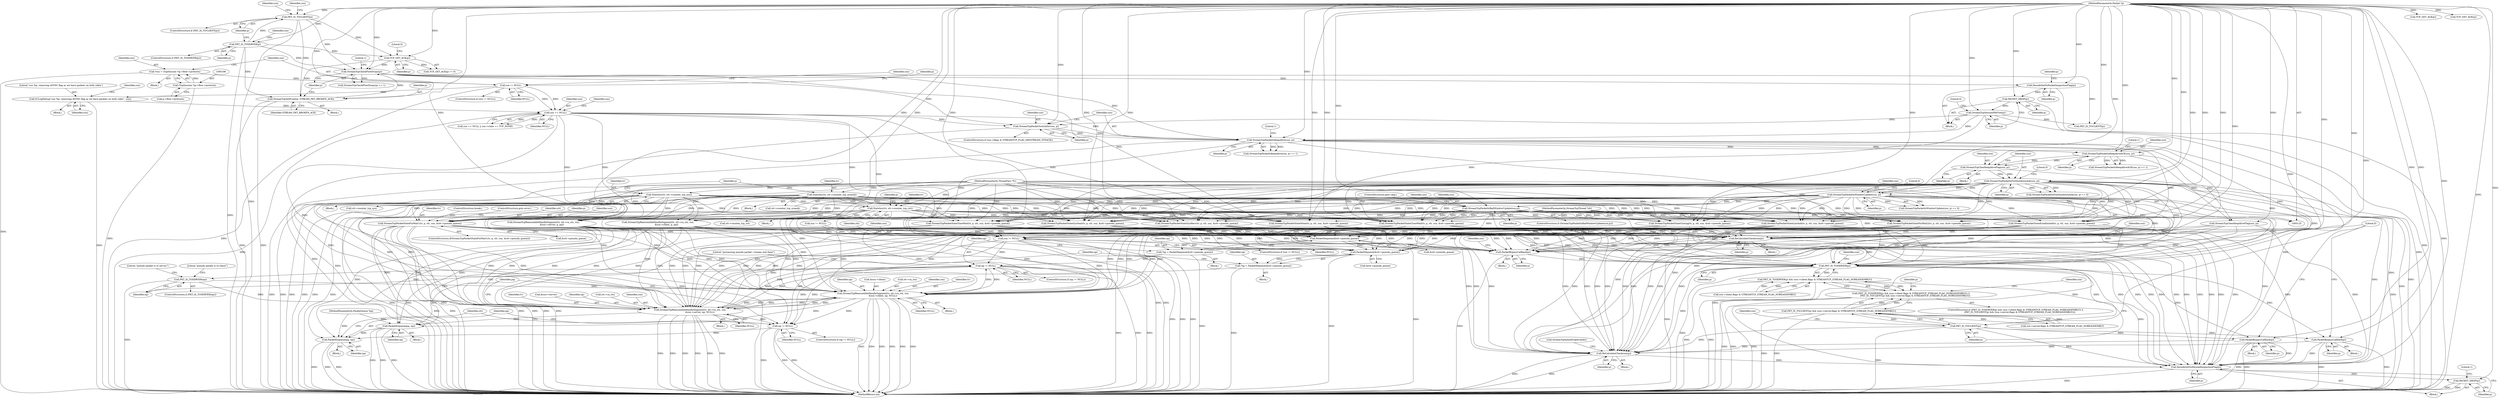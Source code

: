 digraph "1_suricata_843d0b7a10bb45627f94764a6c5d468a24143345@del" {
"1000547" [label="(Call,StreamTcpPacketStateFinWait1(tv, p, stt, ssn, &stt->pseudo_queue))"];
"1000281" [label="(Call,StatsIncr(tv, stt->counter_tcp_synack))"];
"1000126" [label="(MethodParameterIn,ThreadVars *tv)"];
"1000310" [label="(Call,StatsIncr(tv, stt->counter_tcp_rst))"];
"1000296" [label="(Call,StatsIncr(tv, stt->counter_tcp_syn))"];
"1000494" [label="(Call,StreamTcpPacketIsBadWindowUpdate(ssn,p))"];
"1000489" [label="(Call,StreamTcpPacketIsWindowUpdate(ssn, p))"];
"1000483" [label="(Call,StreamTcpPacketIsFinShutdownAck(ssn, p))"];
"1000478" [label="(Call,StreamTcpClearKeepAliveFlag(ssn, p))"];
"1000469" [label="(Call,StreamTcpPacketIsKeepAliveACK(ssn, p))"];
"1000461" [label="(Call,StreamTcpPacketIsKeepAlive(ssn, p))"];
"1000456" [label="(Call,StreamTcpPacketSwitchDir(ssn, p))"];
"1000359" [label="(Call,ssn == NULL)"];
"1000258" [label="(Call,SCLogDebug(\"ssn %p: removing ASYNC flag as we have packets on both sides\", ssn))"];
"1000193" [label="(Call,ssn != NULL)"];
"1000183" [label="(Call,*ssn = (TcpSession *)p->flow->protoctx)"];
"1000185" [label="(Call,(TcpSession *)p->flow->protoctx)"];
"1000335" [label="(Call,StreamTcpCheckFlowDrops(p))"];
"1000330" [label="(Call,StreamTcpSetEvent(p, STREAM_PKT_BROKEN_ACK))"];
"1000222" [label="(Call,PKT_IS_TOCLIENT(p))"];
"1000207" [label="(Call,PKT_IS_TOSERVER(p))"];
"1000127" [label="(MethodParameterIn,Packet *p)"];
"1000326" [label="(Call,TCP_GET_ACK(p))"];
"1000353" [label="(Call,StreamTcpSessionPktFree(p))"];
"1000351" [label="(Call,PACKET_DROP(p))"];
"1000345" [label="(Call,DecodeSetNoPacketInspectionFlag(p))"];
"1000128" [label="(MethodParameterIn,StreamTcpThread *stt)"];
"1000651" [label="(Call,ssn != NULL)"];
"1000675" [label="(Call,np != NULL)"];
"1000680" [label="(Call,PKT_IS_TOSERVER(np))"];
"1000685" [label="(Call,StreamTcpReassembleHandleSegment(tv, stt->ra_ctx, ssn,\n                            &ssn->client, np, NULL))"];
"1000701" [label="(Call,StreamTcpReassembleHandleSegment(tv, stt->ra_ctx, ssn,\n                            &ssn->server, np, NULL))"];
"1000713" [label="(Call,PacketEnqueue(pq, np))"];
"1000862" [label="(Call,PacketEnqueue(pq, np))"];
"1000858" [label="(Call,np != NULL)"];
"1000669" [label="(Call,PacketDequeue(&stt->pseudo_queue))"];
"1000667" [label="(Call,*np = PacketDequeue(&stt->pseudo_queue))"];
"1000852" [label="(Call,PacketDequeue(&stt->pseudo_queue))"];
"1000850" [label="(Call,*np = PacketDequeue(&stt->pseudo_queue))"];
"1000725" [label="(Call,ReCalculateChecksum(p))"];
"1000747" [label="(Call,PacketBypassCallback(p))"];
"1000774" [label="(Call,PKT_IS_TOSERVER(p))"];
"1000773" [label="(Call,PKT_IS_TOSERVER(p) && (ssn->client.flags & STREAMTCP_STREAM_FLAG_NOREASSEMBLY))"];
"1000772" [label="(Call,(PKT_IS_TOSERVER(p) && (ssn->client.flags & STREAMTCP_STREAM_FLAG_NOREASSEMBLY)) ||\n            (PKT_IS_TOCLIENT(p) && (ssn->server.flags & STREAMTCP_STREAM_FLAG_NOREASSEMBLY)))"];
"1000784" [label="(Call,PKT_IS_TOCLIENT(p))"];
"1000783" [label="(Call,PKT_IS_TOCLIENT(p) && (ssn->server.flags & STREAMTCP_STREAM_FLAG_NOREASSEMBLY))"];
"1000809" [label="(Call,PacketBypassCallback(p))"];
"1000872" [label="(Call,ReCalculateChecksum(p))"];
"1000877" [label="(Call,DecodeSetNoPayloadInspectionFlag(p))"];
"1000879" [label="(Call,PACKET_DROP(p))"];
"1000835" [label="(Call,PacketBypassCallback(p))"];
"1000859" [label="(Identifier,np)"];
"1000686" [label="(Identifier,tv)"];
"1000772" [label="(Call,(PKT_IS_TOSERVER(p) && (ssn->client.flags & STREAMTCP_STREAM_FLAG_NOREASSEMBLY)) ||\n            (PKT_IS_TOCLIENT(p) && (ssn->server.flags & STREAMTCP_STREAM_FLAG_NOREASSEMBLY)))"];
"1000684" [label="(Literal,\"pseudo packet is to server\")"];
"1000857" [label="(ControlStructure,if (np != NULL))"];
"1000193" [label="(Call,ssn != NULL)"];
"1000685" [label="(Call,StreamTcpReassembleHandleSegment(tv, stt->ra_ctx, ssn,\n                            &ssn->client, np, NULL))"];
"1000702" [label="(Identifier,tv)"];
"1000754" [label="(Identifier,ssn)"];
"1000707" [label="(Call,&ssn->server)"];
"1000470" [label="(Identifier,ssn)"];
"1000435" [label="(Call,TCP_GET_ACK(p))"];
"1000877" [label="(Call,DecodeSetNoPayloadInspectionFlag(p))"];
"1000668" [label="(Identifier,np)"];
"1000785" [label="(Identifier,p)"];
"1000698" [label="(Block,)"];
"1000853" [label="(Call,&stt->pseudo_queue)"];
"1000335" [label="(Call,StreamTcpCheckFlowDrops(p))"];
"1000458" [label="(Identifier,p)"];
"1000195" [label="(Identifier,NULL)"];
"1000779" [label="(Identifier,ssn)"];
"1000260" [label="(Identifier,ssn)"];
"1000725" [label="(Call,ReCalculateChecksum(p))"];
"1000858" [label="(Call,np != NULL)"];
"1000871" [label="(Block,)"];
"1000295" [label="(Block,)"];
"1000713" [label="(Call,PacketEnqueue(pq, np))"];
"1000496" [label="(Identifier,p)"];
"1000460" [label="(Call,StreamTcpPacketIsKeepAlive(ssn, p) == 1)"];
"1000336" [label="(Identifier,p)"];
"1000653" [label="(Identifier,NULL)"];
"1000328" [label="(Literal,0)"];
"1000489" [label="(Call,StreamTcpPacketIsWindowUpdate(ssn, p))"];
"1000468" [label="(Call,StreamTcpPacketIsKeepAliveACK(ssn, p) == 1)"];
"1000222" [label="(Call,PKT_IS_TOCLIENT(p))"];
"1000549" [label="(Identifier,p)"];
"1000126" [label="(MethodParameterIn,ThreadVars *tv)"];
"1000747" [label="(Call,PacketBypassCallback(p))"];
"1000338" [label="(Block,)"];
"1000346" [label="(Identifier,p)"];
"1000650" [label="(ControlStructure,if (ssn != NULL))"];
"1000796" [label="(Identifier,p)"];
"1000505" [label="(Call,StreamTcpPacketStateSynSent(tv, p, stt, ssn, &stt->pseudo_queue))"];
"1000832" [label="(Block,)"];
"1000353" [label="(Call,StreamTcpSessionPktFree(p))"];
"1000185" [label="(Call,(TcpSession *)p->flow->protoctx)"];
"1000349" [label="(Identifier,p)"];
"1000183" [label="(Call,*ssn = (TcpSession *)p->flow->protoctx)"];
"1000490" [label="(Identifier,ssn)"];
"1000659" [label="(Identifier,stt)"];
"1000500" [label="(Identifier,ssn)"];
"1000872" [label="(Call,ReCalculateChecksum(p))"];
"1000861" [label="(Block,)"];
"1000603" [label="(Call,StreamTcpPacketStateLastAck(tv, p, stt, ssn, &stt->pseudo_queue))"];
"1000311" [label="(Identifier,tv)"];
"1000187" [label="(Call,p->flow->protoctx)"];
"1000208" [label="(Identifier,p)"];
"1000677" [label="(Identifier,NULL)"];
"1000681" [label="(Identifier,np)"];
"1000330" [label="(Call,StreamTcpSetEvent(p, STREAM_PKT_BROKEN_ACK))"];
"1000321" [label="(Identifier,p)"];
"1000879" [label="(Call,PACKET_DROP(p))"];
"1000551" [label="(Identifier,ssn)"];
"1000332" [label="(Identifier,STREAM_PKT_BROKEN_ACK)"];
"1000717" [label="(Literal,\"processing pseudo packet / stream end done\")"];
"1000810" [label="(Identifier,p)"];
"1000298" [label="(Call,stt->counter_tcp_syn)"];
"1000774" [label="(Call,PKT_IS_TOSERVER(p))"];
"1000695" [label="(Identifier,np)"];
"1000714" [label="(Identifier,pq)"];
"1000808" [label="(Block,)"];
"1000836" [label="(Identifier,p)"];
"1000494" [label="(Call,StreamTcpPacketIsBadWindowUpdate(ssn,p))"];
"1000326" [label="(Call,TCP_GET_ACK(p))"];
"1000480" [label="(Identifier,p)"];
"1000457" [label="(Identifier,ssn)"];
"1000483" [label="(Call,StreamTcpPacketIsFinShutdownAck(ssn, p))"];
"1000495" [label="(Identifier,ssn)"];
"1000548" [label="(Identifier,tv)"];
"1000359" [label="(Call,ssn == NULL)"];
"1000558" [label="(ControlStructure,break;)"];
"1000864" [label="(Identifier,np)"];
"1000860" [label="(Identifier,NULL)"];
"1000184" [label="(Identifier,ssn)"];
"1000472" [label="(Literal,1)"];
"1000547" [label="(Call,StreamTcpPacketStateFinWait1(tv, p, stt, ssn, &stt->pseudo_queue))"];
"1000297" [label="(Identifier,tv)"];
"1000485" [label="(Identifier,p)"];
"1000334" [label="(Call,StreamTcpCheckFlowDrops(p) == 1)"];
"1000789" [label="(Identifier,ssn)"];
"1000462" [label="(Identifier,ssn)"];
"1000352" [label="(Identifier,p)"];
"1000479" [label="(Identifier,ssn)"];
"1000851" [label="(Identifier,np)"];
"1000194" [label="(Identifier,ssn)"];
"1000271" [label="(Identifier,p)"];
"1000305" [label="(Identifier,p)"];
"1000415" [label="(Call,StreamTcpReassembleHandleSegment(tv, stt->ra_ctx, ssn,\n                        &ssn->server, p, pq))"];
"1000771" [label="(ControlStructure,if ((PKT_IS_TOSERVER(p) && (ssn->client.flags & STREAMTCP_STREAM_FLAG_NOREASSEMBLY)) ||\n            (PKT_IS_TOCLIENT(p) && (ssn->server.flags & STREAMTCP_STREAM_FLAG_NOREASSEMBLY))))"];
"1000127" [label="(MethodParameterIn,Packet *p)"];
"1000850" [label="(Call,*np = PacketDequeue(&stt->pseudo_queue))"];
"1000280" [label="(Block,)"];
"1000493" [label="(ControlStructure,if (StreamTcpPacketIsBadWindowUpdate(ssn,p)))"];
"1000712" [label="(Identifier,NULL)"];
"1000337" [label="(Literal,1)"];
"1000844" [label="(Identifier,stt)"];
"1000206" [label="(ControlStructure,if (PKT_IS_TOSERVER(p)))"];
"1000651" [label="(Call,ssn != NULL)"];
"1000358" [label="(Call,ssn == NULL || ssn->state == TCP_NONE)"];
"1000491" [label="(Identifier,p)"];
"1000484" [label="(Identifier,ssn)"];
"1000281" [label="(Call,StatsIncr(tv, stt->counter_tcp_synack))"];
"1000711" [label="(Identifier,np)"];
"1000461" [label="(Call,StreamTcpPacketIsKeepAlive(ssn, p))"];
"1000486" [label="(Literal,0)"];
"1000360" [label="(Identifier,ssn)"];
"1000497" [label="(ControlStructure,goto skip;)"];
"1000207" [label="(Call,PKT_IS_TOSERVER(p))"];
"1000259" [label="(Literal,\"ssn %p: removing ASYNC flag as we have packets on both sides\")"];
"1000880" [label="(Identifier,p)"];
"1000589" [label="(Call,StreamTcpPacketStateCloseWait(tv, p, stt, ssn, &stt->pseudo_queue))"];
"1000675" [label="(Call,np != NULL)"];
"1000296" [label="(Call,StatsIncr(tv, stt->counter_tcp_syn))"];
"1000809" [label="(Call,PacketBypassCallback(p))"];
"1000450" [label="(ControlStructure,if (ssn->flags & STREAMTCP_FLAG_MIDSTREAM_SYNACK))"];
"1000676" [label="(Identifier,np)"];
"1000474" [label="(Call,StreamTcpClearKeepAliveFlag(ssn, p))"];
"1000679" [label="(ControlStructure,if (PKT_IS_TOSERVER(np)))"];
"1000464" [label="(Literal,1)"];
"1000884" [label="(MethodReturn,int)"];
"1000748" [label="(Identifier,p)"];
"1000691" [label="(Call,&ssn->client)"];
"1000130" [label="(Block,)"];
"1000700" [label="(Literal,\"pseudo packet is to client\")"];
"1000351" [label="(Call,PACKET_DROP(p))"];
"1000192" [label="(ControlStructure,if (ssn != NULL))"];
"1000533" [label="(Call,StreamTcpPacketStateEstablished(tv, p, stt, ssn, &stt->pseudo_queue))"];
"1000223" [label="(Identifier,p)"];
"1000345" [label="(Call,DecodeSetNoPacketInspectionFlag(p))"];
"1000746" [label="(Block,)"];
"1000331" [label="(Identifier,p)"];
"1000309" [label="(Block,)"];
"1000258" [label="(Call,SCLogDebug(\"ssn %p: removing ASYNC flag as we have packets on both sides\", ssn))"];
"1000715" [label="(Identifier,np)"];
"1000786" [label="(Call,ssn->server.flags & STREAMTCP_STREAM_FLAG_NOREASSEMBLY)"];
"1000413" [label="(Call,TCP_GET_ACK(p))"];
"1000878" [label="(Identifier,p)"];
"1000354" [label="(Identifier,p)"];
"1000776" [label="(Call,ssn->client.flags & STREAMTCP_STREAM_FLAG_NOREASSEMBLY)"];
"1000669" [label="(Call,PacketDequeue(&stt->pseudo_queue))"];
"1000212" [label="(Identifier,ssn)"];
"1000852" [label="(Call,PacketDequeue(&stt->pseudo_queue))"];
"1000863" [label="(Identifier,pq)"];
"1000310" [label="(Call,StatsIncr(tv, stt->counter_tcp_rst))"];
"1000546" [label="(ControlStructure,if(StreamTcpPacketStateFinWait1(tv, p, stt, ssn, &stt->pseudo_queue)))"];
"1000471" [label="(Identifier,p)"];
"1000848" [label="(Block,)"];
"1000687" [label="(Call,stt->ra_ctx)"];
"1000404" [label="(Call,PKT_IS_TOCLIENT(p))"];
"1000282" [label="(Identifier,tv)"];
"1000327" [label="(Identifier,p)"];
"1000356" [label="(Literal,0)"];
"1000690" [label="(Identifier,ssn)"];
"1000652" [label="(Identifier,ssn)"];
"1000482" [label="(Call,StreamTcpPacketIsFinShutdownAck(ssn, p) == 0)"];
"1000617" [label="(Call,StreamTcpPacketStateTimeWait(tv, p, stt, ssn, &stt->pseudo_queue))"];
"1000575" [label="(Call,StreamTcpPacketStateClosing(tv, p, stt, ssn, &stt->pseudo_queue))"];
"1000873" [label="(Identifier,p)"];
"1000364" [label="(Identifier,ssn)"];
"1000488" [label="(Call,StreamTcpPacketIsWindowUpdate(ssn, p) == 0)"];
"1000876" [label="(Block,)"];
"1000395" [label="(Block,)"];
"1000670" [label="(Call,&stt->pseudo_queue)"];
"1000701" [label="(Call,StreamTcpReassembleHandleSegment(tv, stt->ra_ctx, ssn,\n                            &ssn->server, np, NULL))"];
"1000437" [label="(Call,StreamTcpReassembleHandleSegment(tv, stt->ra_ctx, ssn,\n                        &ssn->client, p, pq))"];
"1000478" [label="(Call,StreamTcpClearKeepAliveFlag(ssn, p))"];
"1000680" [label="(Call,PKT_IS_TOSERVER(np))"];
"1000775" [label="(Identifier,p)"];
"1000456" [label="(Call,StreamTcpPacketSwitchDir(ssn, p))"];
"1000875" [label="(Call,StreamTcpInlineDropInvalid())"];
"1000128" [label="(MethodParameterIn,StreamTcpThread *stt)"];
"1000361" [label="(Identifier,NULL)"];
"1000329" [label="(Block,)"];
"1000129" [label="(MethodParameterIn,PacketQueue *pq)"];
"1000227" [label="(Identifier,ssn)"];
"1000862" [label="(Call,PacketEnqueue(pq, np))"];
"1000283" [label="(Call,stt->counter_tcp_synack)"];
"1000663" [label="(Block,)"];
"1000802" [label="(Identifier,ssn)"];
"1000325" [label="(Call,TCP_GET_ACK(p) != 0)"];
"1000783" [label="(Call,PKT_IS_TOCLIENT(p) && (ssn->server.flags & STREAMTCP_STREAM_FLAG_NOREASSEMBLY))"];
"1000312" [label="(Call,stt->counter_tcp_rst)"];
"1000263" [label="(Identifier,ssn)"];
"1000199" [label="(Identifier,ssn)"];
"1000384" [label="(Call,ssn != NULL)"];
"1000519" [label="(Call,StreamTcpPacketStateSynRecv(tv, p, stt, ssn, &stt->pseudo_queue))"];
"1000370" [label="(Call,StreamTcpPacketStateNone(tv, p, stt, ssn, &stt->pseudo_queue))"];
"1000674" [label="(ControlStructure,if (np != NULL))"];
"1000552" [label="(Call,&stt->pseudo_queue)"];
"1000703" [label="(Call,stt->ra_ctx)"];
"1000667" [label="(Call,*np = PacketDequeue(&stt->pseudo_queue))"];
"1000239" [label="(Identifier,ssn)"];
"1000557" [label="(ControlStructure,goto error;)"];
"1000463" [label="(Identifier,p)"];
"1000550" [label="(Identifier,stt)"];
"1000835" [label="(Call,PacketBypassCallback(p))"];
"1000726" [label="(Identifier,p)"];
"1000773" [label="(Call,PKT_IS_TOSERVER(p) && (ssn->client.flags & STREAMTCP_STREAM_FLAG_NOREASSEMBLY))"];
"1000492" [label="(Literal,0)"];
"1000706" [label="(Identifier,ssn)"];
"1000724" [label="(Block,)"];
"1000784" [label="(Call,PKT_IS_TOCLIENT(p))"];
"1000221" [label="(ControlStructure,if (PKT_IS_TOCLIENT(p)))"];
"1000732" [label="(Identifier,ssn)"];
"1000469" [label="(Call,StreamTcpPacketIsKeepAliveACK(ssn, p))"];
"1000257" [label="(Block,)"];
"1000682" [label="(Block,)"];
"1000696" [label="(Identifier,NULL)"];
"1000561" [label="(Call,StreamTcpPacketStateFinWait2(tv, p, stt, ssn, &stt->pseudo_queue))"];
"1000883" [label="(Literal,1)"];
"1000838" [label="(Literal,0)"];
"1000678" [label="(Block,)"];
"1000547" -> "1000546"  [label="AST: "];
"1000547" -> "1000552"  [label="CFG: "];
"1000548" -> "1000547"  [label="AST: "];
"1000549" -> "1000547"  [label="AST: "];
"1000550" -> "1000547"  [label="AST: "];
"1000551" -> "1000547"  [label="AST: "];
"1000552" -> "1000547"  [label="AST: "];
"1000557" -> "1000547"  [label="CFG: "];
"1000558" -> "1000547"  [label="CFG: "];
"1000547" -> "1000884"  [label="DDG: "];
"1000547" -> "1000884"  [label="DDG: "];
"1000547" -> "1000884"  [label="DDG: "];
"1000547" -> "1000884"  [label="DDG: "];
"1000547" -> "1000884"  [label="DDG: "];
"1000547" -> "1000884"  [label="DDG: "];
"1000281" -> "1000547"  [label="DDG: "];
"1000310" -> "1000547"  [label="DDG: "];
"1000296" -> "1000547"  [label="DDG: "];
"1000126" -> "1000547"  [label="DDG: "];
"1000494" -> "1000547"  [label="DDG: "];
"1000494" -> "1000547"  [label="DDG: "];
"1000489" -> "1000547"  [label="DDG: "];
"1000489" -> "1000547"  [label="DDG: "];
"1000483" -> "1000547"  [label="DDG: "];
"1000483" -> "1000547"  [label="DDG: "];
"1000127" -> "1000547"  [label="DDG: "];
"1000128" -> "1000547"  [label="DDG: "];
"1000547" -> "1000651"  [label="DDG: "];
"1000547" -> "1000669"  [label="DDG: "];
"1000547" -> "1000685"  [label="DDG: "];
"1000547" -> "1000701"  [label="DDG: "];
"1000547" -> "1000725"  [label="DDG: "];
"1000547" -> "1000747"  [label="DDG: "];
"1000547" -> "1000774"  [label="DDG: "];
"1000547" -> "1000852"  [label="DDG: "];
"1000547" -> "1000872"  [label="DDG: "];
"1000547" -> "1000877"  [label="DDG: "];
"1000281" -> "1000280"  [label="AST: "];
"1000281" -> "1000283"  [label="CFG: "];
"1000282" -> "1000281"  [label="AST: "];
"1000283" -> "1000281"  [label="AST: "];
"1000305" -> "1000281"  [label="CFG: "];
"1000281" -> "1000884"  [label="DDG: "];
"1000281" -> "1000884"  [label="DDG: "];
"1000281" -> "1000884"  [label="DDG: "];
"1000126" -> "1000281"  [label="DDG: "];
"1000281" -> "1000310"  [label="DDG: "];
"1000281" -> "1000370"  [label="DDG: "];
"1000281" -> "1000415"  [label="DDG: "];
"1000281" -> "1000437"  [label="DDG: "];
"1000281" -> "1000505"  [label="DDG: "];
"1000281" -> "1000519"  [label="DDG: "];
"1000281" -> "1000533"  [label="DDG: "];
"1000281" -> "1000561"  [label="DDG: "];
"1000281" -> "1000575"  [label="DDG: "];
"1000281" -> "1000589"  [label="DDG: "];
"1000281" -> "1000603"  [label="DDG: "];
"1000281" -> "1000617"  [label="DDG: "];
"1000281" -> "1000685"  [label="DDG: "];
"1000281" -> "1000701"  [label="DDG: "];
"1000126" -> "1000125"  [label="AST: "];
"1000126" -> "1000884"  [label="DDG: "];
"1000126" -> "1000296"  [label="DDG: "];
"1000126" -> "1000310"  [label="DDG: "];
"1000126" -> "1000370"  [label="DDG: "];
"1000126" -> "1000415"  [label="DDG: "];
"1000126" -> "1000437"  [label="DDG: "];
"1000126" -> "1000505"  [label="DDG: "];
"1000126" -> "1000519"  [label="DDG: "];
"1000126" -> "1000533"  [label="DDG: "];
"1000126" -> "1000561"  [label="DDG: "];
"1000126" -> "1000575"  [label="DDG: "];
"1000126" -> "1000589"  [label="DDG: "];
"1000126" -> "1000603"  [label="DDG: "];
"1000126" -> "1000617"  [label="DDG: "];
"1000126" -> "1000685"  [label="DDG: "];
"1000126" -> "1000701"  [label="DDG: "];
"1000310" -> "1000309"  [label="AST: "];
"1000310" -> "1000312"  [label="CFG: "];
"1000311" -> "1000310"  [label="AST: "];
"1000312" -> "1000310"  [label="AST: "];
"1000321" -> "1000310"  [label="CFG: "];
"1000310" -> "1000884"  [label="DDG: "];
"1000310" -> "1000884"  [label="DDG: "];
"1000310" -> "1000884"  [label="DDG: "];
"1000296" -> "1000310"  [label="DDG: "];
"1000310" -> "1000370"  [label="DDG: "];
"1000310" -> "1000415"  [label="DDG: "];
"1000310" -> "1000437"  [label="DDG: "];
"1000310" -> "1000505"  [label="DDG: "];
"1000310" -> "1000519"  [label="DDG: "];
"1000310" -> "1000533"  [label="DDG: "];
"1000310" -> "1000561"  [label="DDG: "];
"1000310" -> "1000575"  [label="DDG: "];
"1000310" -> "1000589"  [label="DDG: "];
"1000310" -> "1000603"  [label="DDG: "];
"1000310" -> "1000617"  [label="DDG: "];
"1000310" -> "1000685"  [label="DDG: "];
"1000310" -> "1000701"  [label="DDG: "];
"1000296" -> "1000295"  [label="AST: "];
"1000296" -> "1000298"  [label="CFG: "];
"1000297" -> "1000296"  [label="AST: "];
"1000298" -> "1000296"  [label="AST: "];
"1000305" -> "1000296"  [label="CFG: "];
"1000296" -> "1000884"  [label="DDG: "];
"1000296" -> "1000884"  [label="DDG: "];
"1000296" -> "1000884"  [label="DDG: "];
"1000296" -> "1000370"  [label="DDG: "];
"1000296" -> "1000415"  [label="DDG: "];
"1000296" -> "1000437"  [label="DDG: "];
"1000296" -> "1000505"  [label="DDG: "];
"1000296" -> "1000519"  [label="DDG: "];
"1000296" -> "1000533"  [label="DDG: "];
"1000296" -> "1000561"  [label="DDG: "];
"1000296" -> "1000575"  [label="DDG: "];
"1000296" -> "1000589"  [label="DDG: "];
"1000296" -> "1000603"  [label="DDG: "];
"1000296" -> "1000617"  [label="DDG: "];
"1000296" -> "1000685"  [label="DDG: "];
"1000296" -> "1000701"  [label="DDG: "];
"1000494" -> "1000493"  [label="AST: "];
"1000494" -> "1000496"  [label="CFG: "];
"1000495" -> "1000494"  [label="AST: "];
"1000496" -> "1000494"  [label="AST: "];
"1000497" -> "1000494"  [label="CFG: "];
"1000500" -> "1000494"  [label="CFG: "];
"1000494" -> "1000884"  [label="DDG: "];
"1000494" -> "1000884"  [label="DDG: "];
"1000489" -> "1000494"  [label="DDG: "];
"1000489" -> "1000494"  [label="DDG: "];
"1000127" -> "1000494"  [label="DDG: "];
"1000494" -> "1000505"  [label="DDG: "];
"1000494" -> "1000505"  [label="DDG: "];
"1000494" -> "1000519"  [label="DDG: "];
"1000494" -> "1000519"  [label="DDG: "];
"1000494" -> "1000533"  [label="DDG: "];
"1000494" -> "1000533"  [label="DDG: "];
"1000494" -> "1000561"  [label="DDG: "];
"1000494" -> "1000561"  [label="DDG: "];
"1000494" -> "1000575"  [label="DDG: "];
"1000494" -> "1000575"  [label="DDG: "];
"1000494" -> "1000589"  [label="DDG: "];
"1000494" -> "1000589"  [label="DDG: "];
"1000494" -> "1000603"  [label="DDG: "];
"1000494" -> "1000603"  [label="DDG: "];
"1000494" -> "1000617"  [label="DDG: "];
"1000494" -> "1000617"  [label="DDG: "];
"1000494" -> "1000651"  [label="DDG: "];
"1000494" -> "1000725"  [label="DDG: "];
"1000494" -> "1000747"  [label="DDG: "];
"1000494" -> "1000774"  [label="DDG: "];
"1000494" -> "1000872"  [label="DDG: "];
"1000494" -> "1000877"  [label="DDG: "];
"1000489" -> "1000488"  [label="AST: "];
"1000489" -> "1000491"  [label="CFG: "];
"1000490" -> "1000489"  [label="AST: "];
"1000491" -> "1000489"  [label="AST: "];
"1000492" -> "1000489"  [label="CFG: "];
"1000489" -> "1000884"  [label="DDG: "];
"1000489" -> "1000488"  [label="DDG: "];
"1000489" -> "1000488"  [label="DDG: "];
"1000483" -> "1000489"  [label="DDG: "];
"1000483" -> "1000489"  [label="DDG: "];
"1000127" -> "1000489"  [label="DDG: "];
"1000489" -> "1000505"  [label="DDG: "];
"1000489" -> "1000505"  [label="DDG: "];
"1000489" -> "1000519"  [label="DDG: "];
"1000489" -> "1000519"  [label="DDG: "];
"1000489" -> "1000533"  [label="DDG: "];
"1000489" -> "1000533"  [label="DDG: "];
"1000489" -> "1000561"  [label="DDG: "];
"1000489" -> "1000561"  [label="DDG: "];
"1000489" -> "1000575"  [label="DDG: "];
"1000489" -> "1000575"  [label="DDG: "];
"1000489" -> "1000589"  [label="DDG: "];
"1000489" -> "1000589"  [label="DDG: "];
"1000489" -> "1000603"  [label="DDG: "];
"1000489" -> "1000603"  [label="DDG: "];
"1000489" -> "1000617"  [label="DDG: "];
"1000489" -> "1000617"  [label="DDG: "];
"1000489" -> "1000651"  [label="DDG: "];
"1000489" -> "1000725"  [label="DDG: "];
"1000489" -> "1000747"  [label="DDG: "];
"1000489" -> "1000774"  [label="DDG: "];
"1000489" -> "1000872"  [label="DDG: "];
"1000489" -> "1000877"  [label="DDG: "];
"1000483" -> "1000482"  [label="AST: "];
"1000483" -> "1000485"  [label="CFG: "];
"1000484" -> "1000483"  [label="AST: "];
"1000485" -> "1000483"  [label="AST: "];
"1000486" -> "1000483"  [label="CFG: "];
"1000483" -> "1000884"  [label="DDG: "];
"1000483" -> "1000482"  [label="DDG: "];
"1000483" -> "1000482"  [label="DDG: "];
"1000478" -> "1000483"  [label="DDG: "];
"1000478" -> "1000483"  [label="DDG: "];
"1000127" -> "1000483"  [label="DDG: "];
"1000483" -> "1000505"  [label="DDG: "];
"1000483" -> "1000505"  [label="DDG: "];
"1000483" -> "1000519"  [label="DDG: "];
"1000483" -> "1000519"  [label="DDG: "];
"1000483" -> "1000533"  [label="DDG: "];
"1000483" -> "1000533"  [label="DDG: "];
"1000483" -> "1000561"  [label="DDG: "];
"1000483" -> "1000561"  [label="DDG: "];
"1000483" -> "1000575"  [label="DDG: "];
"1000483" -> "1000575"  [label="DDG: "];
"1000483" -> "1000589"  [label="DDG: "];
"1000483" -> "1000589"  [label="DDG: "];
"1000483" -> "1000603"  [label="DDG: "];
"1000483" -> "1000603"  [label="DDG: "];
"1000483" -> "1000617"  [label="DDG: "];
"1000483" -> "1000617"  [label="DDG: "];
"1000483" -> "1000651"  [label="DDG: "];
"1000483" -> "1000725"  [label="DDG: "];
"1000483" -> "1000747"  [label="DDG: "];
"1000483" -> "1000774"  [label="DDG: "];
"1000483" -> "1000872"  [label="DDG: "];
"1000483" -> "1000877"  [label="DDG: "];
"1000478" -> "1000395"  [label="AST: "];
"1000478" -> "1000480"  [label="CFG: "];
"1000479" -> "1000478"  [label="AST: "];
"1000480" -> "1000478"  [label="AST: "];
"1000484" -> "1000478"  [label="CFG: "];
"1000478" -> "1000884"  [label="DDG: "];
"1000469" -> "1000478"  [label="DDG: "];
"1000469" -> "1000478"  [label="DDG: "];
"1000127" -> "1000478"  [label="DDG: "];
"1000469" -> "1000468"  [label="AST: "];
"1000469" -> "1000471"  [label="CFG: "];
"1000470" -> "1000469"  [label="AST: "];
"1000471" -> "1000469"  [label="AST: "];
"1000472" -> "1000469"  [label="CFG: "];
"1000469" -> "1000468"  [label="DDG: "];
"1000469" -> "1000468"  [label="DDG: "];
"1000461" -> "1000469"  [label="DDG: "];
"1000461" -> "1000469"  [label="DDG: "];
"1000127" -> "1000469"  [label="DDG: "];
"1000469" -> "1000474"  [label="DDG: "];
"1000469" -> "1000474"  [label="DDG: "];
"1000461" -> "1000460"  [label="AST: "];
"1000461" -> "1000463"  [label="CFG: "];
"1000462" -> "1000461"  [label="AST: "];
"1000463" -> "1000461"  [label="AST: "];
"1000464" -> "1000461"  [label="CFG: "];
"1000461" -> "1000884"  [label="DDG: "];
"1000461" -> "1000460"  [label="DDG: "];
"1000461" -> "1000460"  [label="DDG: "];
"1000456" -> "1000461"  [label="DDG: "];
"1000456" -> "1000461"  [label="DDG: "];
"1000359" -> "1000461"  [label="DDG: "];
"1000335" -> "1000461"  [label="DDG: "];
"1000353" -> "1000461"  [label="DDG: "];
"1000127" -> "1000461"  [label="DDG: "];
"1000461" -> "1000651"  [label="DDG: "];
"1000461" -> "1000725"  [label="DDG: "];
"1000461" -> "1000747"  [label="DDG: "];
"1000461" -> "1000774"  [label="DDG: "];
"1000461" -> "1000872"  [label="DDG: "];
"1000461" -> "1000877"  [label="DDG: "];
"1000456" -> "1000450"  [label="AST: "];
"1000456" -> "1000458"  [label="CFG: "];
"1000457" -> "1000456"  [label="AST: "];
"1000458" -> "1000456"  [label="AST: "];
"1000462" -> "1000456"  [label="CFG: "];
"1000456" -> "1000884"  [label="DDG: "];
"1000359" -> "1000456"  [label="DDG: "];
"1000335" -> "1000456"  [label="DDG: "];
"1000353" -> "1000456"  [label="DDG: "];
"1000127" -> "1000456"  [label="DDG: "];
"1000359" -> "1000358"  [label="AST: "];
"1000359" -> "1000361"  [label="CFG: "];
"1000360" -> "1000359"  [label="AST: "];
"1000361" -> "1000359"  [label="AST: "];
"1000364" -> "1000359"  [label="CFG: "];
"1000358" -> "1000359"  [label="CFG: "];
"1000359" -> "1000884"  [label="DDG: "];
"1000359" -> "1000358"  [label="DDG: "];
"1000359" -> "1000358"  [label="DDG: "];
"1000258" -> "1000359"  [label="DDG: "];
"1000193" -> "1000359"  [label="DDG: "];
"1000193" -> "1000359"  [label="DDG: "];
"1000359" -> "1000370"  [label="DDG: "];
"1000359" -> "1000384"  [label="DDG: "];
"1000359" -> "1000415"  [label="DDG: "];
"1000359" -> "1000437"  [label="DDG: "];
"1000359" -> "1000651"  [label="DDG: "];
"1000359" -> "1000858"  [label="DDG: "];
"1000258" -> "1000257"  [label="AST: "];
"1000258" -> "1000260"  [label="CFG: "];
"1000259" -> "1000258"  [label="AST: "];
"1000260" -> "1000258"  [label="AST: "];
"1000263" -> "1000258"  [label="CFG: "];
"1000258" -> "1000884"  [label="DDG: "];
"1000193" -> "1000258"  [label="DDG: "];
"1000193" -> "1000192"  [label="AST: "];
"1000193" -> "1000195"  [label="CFG: "];
"1000194" -> "1000193"  [label="AST: "];
"1000195" -> "1000193"  [label="AST: "];
"1000199" -> "1000193"  [label="CFG: "];
"1000271" -> "1000193"  [label="CFG: "];
"1000193" -> "1000884"  [label="DDG: "];
"1000183" -> "1000193"  [label="DDG: "];
"1000183" -> "1000130"  [label="AST: "];
"1000183" -> "1000185"  [label="CFG: "];
"1000184" -> "1000183"  [label="AST: "];
"1000185" -> "1000183"  [label="AST: "];
"1000194" -> "1000183"  [label="CFG: "];
"1000183" -> "1000884"  [label="DDG: "];
"1000185" -> "1000183"  [label="DDG: "];
"1000185" -> "1000187"  [label="CFG: "];
"1000186" -> "1000185"  [label="AST: "];
"1000187" -> "1000185"  [label="AST: "];
"1000185" -> "1000884"  [label="DDG: "];
"1000335" -> "1000334"  [label="AST: "];
"1000335" -> "1000336"  [label="CFG: "];
"1000336" -> "1000335"  [label="AST: "];
"1000337" -> "1000335"  [label="CFG: "];
"1000335" -> "1000334"  [label="DDG: "];
"1000330" -> "1000335"  [label="DDG: "];
"1000222" -> "1000335"  [label="DDG: "];
"1000207" -> "1000335"  [label="DDG: "];
"1000326" -> "1000335"  [label="DDG: "];
"1000127" -> "1000335"  [label="DDG: "];
"1000335" -> "1000345"  [label="DDG: "];
"1000335" -> "1000370"  [label="DDG: "];
"1000335" -> "1000404"  [label="DDG: "];
"1000330" -> "1000329"  [label="AST: "];
"1000330" -> "1000332"  [label="CFG: "];
"1000331" -> "1000330"  [label="AST: "];
"1000332" -> "1000330"  [label="AST: "];
"1000336" -> "1000330"  [label="CFG: "];
"1000330" -> "1000884"  [label="DDG: "];
"1000330" -> "1000884"  [label="DDG: "];
"1000222" -> "1000330"  [label="DDG: "];
"1000207" -> "1000330"  [label="DDG: "];
"1000326" -> "1000330"  [label="DDG: "];
"1000127" -> "1000330"  [label="DDG: "];
"1000222" -> "1000221"  [label="AST: "];
"1000222" -> "1000223"  [label="CFG: "];
"1000223" -> "1000222"  [label="AST: "];
"1000227" -> "1000222"  [label="CFG: "];
"1000239" -> "1000222"  [label="CFG: "];
"1000222" -> "1000884"  [label="DDG: "];
"1000207" -> "1000222"  [label="DDG: "];
"1000127" -> "1000222"  [label="DDG: "];
"1000222" -> "1000326"  [label="DDG: "];
"1000207" -> "1000206"  [label="AST: "];
"1000207" -> "1000208"  [label="CFG: "];
"1000208" -> "1000207"  [label="AST: "];
"1000212" -> "1000207"  [label="CFG: "];
"1000223" -> "1000207"  [label="CFG: "];
"1000207" -> "1000884"  [label="DDG: "];
"1000127" -> "1000207"  [label="DDG: "];
"1000207" -> "1000326"  [label="DDG: "];
"1000127" -> "1000125"  [label="AST: "];
"1000127" -> "1000884"  [label="DDG: "];
"1000127" -> "1000326"  [label="DDG: "];
"1000127" -> "1000345"  [label="DDG: "];
"1000127" -> "1000351"  [label="DDG: "];
"1000127" -> "1000353"  [label="DDG: "];
"1000127" -> "1000370"  [label="DDG: "];
"1000127" -> "1000404"  [label="DDG: "];
"1000127" -> "1000413"  [label="DDG: "];
"1000127" -> "1000415"  [label="DDG: "];
"1000127" -> "1000435"  [label="DDG: "];
"1000127" -> "1000437"  [label="DDG: "];
"1000127" -> "1000474"  [label="DDG: "];
"1000127" -> "1000505"  [label="DDG: "];
"1000127" -> "1000519"  [label="DDG: "];
"1000127" -> "1000533"  [label="DDG: "];
"1000127" -> "1000561"  [label="DDG: "];
"1000127" -> "1000575"  [label="DDG: "];
"1000127" -> "1000589"  [label="DDG: "];
"1000127" -> "1000603"  [label="DDG: "];
"1000127" -> "1000617"  [label="DDG: "];
"1000127" -> "1000725"  [label="DDG: "];
"1000127" -> "1000747"  [label="DDG: "];
"1000127" -> "1000774"  [label="DDG: "];
"1000127" -> "1000784"  [label="DDG: "];
"1000127" -> "1000809"  [label="DDG: "];
"1000127" -> "1000835"  [label="DDG: "];
"1000127" -> "1000872"  [label="DDG: "];
"1000127" -> "1000877"  [label="DDG: "];
"1000127" -> "1000879"  [label="DDG: "];
"1000326" -> "1000325"  [label="AST: "];
"1000326" -> "1000327"  [label="CFG: "];
"1000327" -> "1000326"  [label="AST: "];
"1000328" -> "1000326"  [label="CFG: "];
"1000326" -> "1000325"  [label="DDG: "];
"1000353" -> "1000338"  [label="AST: "];
"1000353" -> "1000354"  [label="CFG: "];
"1000354" -> "1000353"  [label="AST: "];
"1000356" -> "1000353"  [label="CFG: "];
"1000353" -> "1000884"  [label="DDG: "];
"1000351" -> "1000353"  [label="DDG: "];
"1000353" -> "1000370"  [label="DDG: "];
"1000353" -> "1000404"  [label="DDG: "];
"1000351" -> "1000338"  [label="AST: "];
"1000351" -> "1000352"  [label="CFG: "];
"1000352" -> "1000351"  [label="AST: "];
"1000354" -> "1000351"  [label="CFG: "];
"1000351" -> "1000884"  [label="DDG: "];
"1000345" -> "1000351"  [label="DDG: "];
"1000345" -> "1000338"  [label="AST: "];
"1000345" -> "1000346"  [label="CFG: "];
"1000346" -> "1000345"  [label="AST: "];
"1000349" -> "1000345"  [label="CFG: "];
"1000345" -> "1000884"  [label="DDG: "];
"1000128" -> "1000125"  [label="AST: "];
"1000128" -> "1000884"  [label="DDG: "];
"1000128" -> "1000370"  [label="DDG: "];
"1000128" -> "1000505"  [label="DDG: "];
"1000128" -> "1000519"  [label="DDG: "];
"1000128" -> "1000533"  [label="DDG: "];
"1000128" -> "1000561"  [label="DDG: "];
"1000128" -> "1000575"  [label="DDG: "];
"1000128" -> "1000589"  [label="DDG: "];
"1000128" -> "1000603"  [label="DDG: "];
"1000128" -> "1000617"  [label="DDG: "];
"1000651" -> "1000650"  [label="AST: "];
"1000651" -> "1000653"  [label="CFG: "];
"1000652" -> "1000651"  [label="AST: "];
"1000653" -> "1000651"  [label="AST: "];
"1000659" -> "1000651"  [label="CFG: "];
"1000838" -> "1000651"  [label="CFG: "];
"1000651" -> "1000884"  [label="DDG: "];
"1000651" -> "1000884"  [label="DDG: "];
"1000651" -> "1000884"  [label="DDG: "];
"1000437" -> "1000651"  [label="DDG: "];
"1000505" -> "1000651"  [label="DDG: "];
"1000617" -> "1000651"  [label="DDG: "];
"1000415" -> "1000651"  [label="DDG: "];
"1000474" -> "1000651"  [label="DDG: "];
"1000561" -> "1000651"  [label="DDG: "];
"1000533" -> "1000651"  [label="DDG: "];
"1000589" -> "1000651"  [label="DDG: "];
"1000384" -> "1000651"  [label="DDG: "];
"1000384" -> "1000651"  [label="DDG: "];
"1000603" -> "1000651"  [label="DDG: "];
"1000575" -> "1000651"  [label="DDG: "];
"1000519" -> "1000651"  [label="DDG: "];
"1000651" -> "1000675"  [label="DDG: "];
"1000651" -> "1000685"  [label="DDG: "];
"1000651" -> "1000701"  [label="DDG: "];
"1000651" -> "1000858"  [label="DDG: "];
"1000675" -> "1000674"  [label="AST: "];
"1000675" -> "1000677"  [label="CFG: "];
"1000676" -> "1000675"  [label="AST: "];
"1000677" -> "1000675"  [label="AST: "];
"1000681" -> "1000675"  [label="CFG: "];
"1000717" -> "1000675"  [label="CFG: "];
"1000675" -> "1000884"  [label="DDG: "];
"1000675" -> "1000884"  [label="DDG: "];
"1000675" -> "1000884"  [label="DDG: "];
"1000667" -> "1000675"  [label="DDG: "];
"1000685" -> "1000675"  [label="DDG: "];
"1000701" -> "1000675"  [label="DDG: "];
"1000675" -> "1000680"  [label="DDG: "];
"1000675" -> "1000685"  [label="DDG: "];
"1000675" -> "1000701"  [label="DDG: "];
"1000675" -> "1000858"  [label="DDG: "];
"1000680" -> "1000679"  [label="AST: "];
"1000680" -> "1000681"  [label="CFG: "];
"1000681" -> "1000680"  [label="AST: "];
"1000684" -> "1000680"  [label="CFG: "];
"1000700" -> "1000680"  [label="CFG: "];
"1000680" -> "1000884"  [label="DDG: "];
"1000680" -> "1000685"  [label="DDG: "];
"1000680" -> "1000701"  [label="DDG: "];
"1000685" -> "1000682"  [label="AST: "];
"1000685" -> "1000696"  [label="CFG: "];
"1000686" -> "1000685"  [label="AST: "];
"1000687" -> "1000685"  [label="AST: "];
"1000690" -> "1000685"  [label="AST: "];
"1000691" -> "1000685"  [label="AST: "];
"1000695" -> "1000685"  [label="AST: "];
"1000696" -> "1000685"  [label="AST: "];
"1000714" -> "1000685"  [label="CFG: "];
"1000685" -> "1000884"  [label="DDG: "];
"1000685" -> "1000884"  [label="DDG: "];
"1000685" -> "1000884"  [label="DDG: "];
"1000685" -> "1000884"  [label="DDG: "];
"1000685" -> "1000884"  [label="DDG: "];
"1000685" -> "1000884"  [label="DDG: "];
"1000519" -> "1000685"  [label="DDG: "];
"1000437" -> "1000685"  [label="DDG: "];
"1000437" -> "1000685"  [label="DDG: "];
"1000437" -> "1000685"  [label="DDG: "];
"1000603" -> "1000685"  [label="DDG: "];
"1000701" -> "1000685"  [label="DDG: "];
"1000701" -> "1000685"  [label="DDG: "];
"1000701" -> "1000685"  [label="DDG: "];
"1000415" -> "1000685"  [label="DDG: "];
"1000415" -> "1000685"  [label="DDG: "];
"1000575" -> "1000685"  [label="DDG: "];
"1000370" -> "1000685"  [label="DDG: "];
"1000505" -> "1000685"  [label="DDG: "];
"1000561" -> "1000685"  [label="DDG: "];
"1000617" -> "1000685"  [label="DDG: "];
"1000589" -> "1000685"  [label="DDG: "];
"1000533" -> "1000685"  [label="DDG: "];
"1000685" -> "1000701"  [label="DDG: "];
"1000685" -> "1000701"  [label="DDG: "];
"1000685" -> "1000701"  [label="DDG: "];
"1000685" -> "1000713"  [label="DDG: "];
"1000685" -> "1000858"  [label="DDG: "];
"1000701" -> "1000698"  [label="AST: "];
"1000701" -> "1000712"  [label="CFG: "];
"1000702" -> "1000701"  [label="AST: "];
"1000703" -> "1000701"  [label="AST: "];
"1000706" -> "1000701"  [label="AST: "];
"1000707" -> "1000701"  [label="AST: "];
"1000711" -> "1000701"  [label="AST: "];
"1000712" -> "1000701"  [label="AST: "];
"1000714" -> "1000701"  [label="CFG: "];
"1000701" -> "1000884"  [label="DDG: "];
"1000701" -> "1000884"  [label="DDG: "];
"1000701" -> "1000884"  [label="DDG: "];
"1000701" -> "1000884"  [label="DDG: "];
"1000701" -> "1000884"  [label="DDG: "];
"1000701" -> "1000884"  [label="DDG: "];
"1000519" -> "1000701"  [label="DDG: "];
"1000437" -> "1000701"  [label="DDG: "];
"1000437" -> "1000701"  [label="DDG: "];
"1000603" -> "1000701"  [label="DDG: "];
"1000415" -> "1000701"  [label="DDG: "];
"1000415" -> "1000701"  [label="DDG: "];
"1000415" -> "1000701"  [label="DDG: "];
"1000575" -> "1000701"  [label="DDG: "];
"1000370" -> "1000701"  [label="DDG: "];
"1000505" -> "1000701"  [label="DDG: "];
"1000561" -> "1000701"  [label="DDG: "];
"1000617" -> "1000701"  [label="DDG: "];
"1000589" -> "1000701"  [label="DDG: "];
"1000533" -> "1000701"  [label="DDG: "];
"1000701" -> "1000713"  [label="DDG: "];
"1000701" -> "1000858"  [label="DDG: "];
"1000713" -> "1000678"  [label="AST: "];
"1000713" -> "1000715"  [label="CFG: "];
"1000714" -> "1000713"  [label="AST: "];
"1000715" -> "1000713"  [label="AST: "];
"1000717" -> "1000713"  [label="CFG: "];
"1000713" -> "1000884"  [label="DDG: "];
"1000713" -> "1000884"  [label="DDG: "];
"1000713" -> "1000884"  [label="DDG: "];
"1000437" -> "1000713"  [label="DDG: "];
"1000415" -> "1000713"  [label="DDG: "];
"1000129" -> "1000713"  [label="DDG: "];
"1000713" -> "1000862"  [label="DDG: "];
"1000862" -> "1000861"  [label="AST: "];
"1000862" -> "1000864"  [label="CFG: "];
"1000863" -> "1000862"  [label="AST: "];
"1000864" -> "1000862"  [label="AST: "];
"1000844" -> "1000862"  [label="CFG: "];
"1000862" -> "1000884"  [label="DDG: "];
"1000862" -> "1000884"  [label="DDG: "];
"1000862" -> "1000884"  [label="DDG: "];
"1000437" -> "1000862"  [label="DDG: "];
"1000415" -> "1000862"  [label="DDG: "];
"1000129" -> "1000862"  [label="DDG: "];
"1000858" -> "1000862"  [label="DDG: "];
"1000858" -> "1000857"  [label="AST: "];
"1000858" -> "1000860"  [label="CFG: "];
"1000859" -> "1000858"  [label="AST: "];
"1000860" -> "1000858"  [label="AST: "];
"1000844" -> "1000858"  [label="CFG: "];
"1000863" -> "1000858"  [label="CFG: "];
"1000858" -> "1000884"  [label="DDG: "];
"1000858" -> "1000884"  [label="DDG: "];
"1000858" -> "1000884"  [label="DDG: "];
"1000850" -> "1000858"  [label="DDG: "];
"1000669" -> "1000667"  [label="AST: "];
"1000669" -> "1000670"  [label="CFG: "];
"1000670" -> "1000669"  [label="AST: "];
"1000667" -> "1000669"  [label="CFG: "];
"1000669" -> "1000884"  [label="DDG: "];
"1000669" -> "1000667"  [label="DDG: "];
"1000370" -> "1000669"  [label="DDG: "];
"1000519" -> "1000669"  [label="DDG: "];
"1000561" -> "1000669"  [label="DDG: "];
"1000603" -> "1000669"  [label="DDG: "];
"1000589" -> "1000669"  [label="DDG: "];
"1000505" -> "1000669"  [label="DDG: "];
"1000533" -> "1000669"  [label="DDG: "];
"1000575" -> "1000669"  [label="DDG: "];
"1000617" -> "1000669"  [label="DDG: "];
"1000669" -> "1000852"  [label="DDG: "];
"1000667" -> "1000663"  [label="AST: "];
"1000668" -> "1000667"  [label="AST: "];
"1000676" -> "1000667"  [label="CFG: "];
"1000667" -> "1000884"  [label="DDG: "];
"1000852" -> "1000850"  [label="AST: "];
"1000852" -> "1000853"  [label="CFG: "];
"1000853" -> "1000852"  [label="AST: "];
"1000850" -> "1000852"  [label="CFG: "];
"1000852" -> "1000884"  [label="DDG: "];
"1000852" -> "1000850"  [label="DDG: "];
"1000370" -> "1000852"  [label="DDG: "];
"1000519" -> "1000852"  [label="DDG: "];
"1000561" -> "1000852"  [label="DDG: "];
"1000603" -> "1000852"  [label="DDG: "];
"1000589" -> "1000852"  [label="DDG: "];
"1000505" -> "1000852"  [label="DDG: "];
"1000533" -> "1000852"  [label="DDG: "];
"1000575" -> "1000852"  [label="DDG: "];
"1000617" -> "1000852"  [label="DDG: "];
"1000850" -> "1000848"  [label="AST: "];
"1000851" -> "1000850"  [label="AST: "];
"1000859" -> "1000850"  [label="CFG: "];
"1000850" -> "1000884"  [label="DDG: "];
"1000725" -> "1000724"  [label="AST: "];
"1000725" -> "1000726"  [label="CFG: "];
"1000726" -> "1000725"  [label="AST: "];
"1000732" -> "1000725"  [label="CFG: "];
"1000725" -> "1000884"  [label="DDG: "];
"1000561" -> "1000725"  [label="DDG: "];
"1000505" -> "1000725"  [label="DDG: "];
"1000474" -> "1000725"  [label="DDG: "];
"1000437" -> "1000725"  [label="DDG: "];
"1000617" -> "1000725"  [label="DDG: "];
"1000533" -> "1000725"  [label="DDG: "];
"1000370" -> "1000725"  [label="DDG: "];
"1000575" -> "1000725"  [label="DDG: "];
"1000589" -> "1000725"  [label="DDG: "];
"1000415" -> "1000725"  [label="DDG: "];
"1000603" -> "1000725"  [label="DDG: "];
"1000519" -> "1000725"  [label="DDG: "];
"1000725" -> "1000747"  [label="DDG: "];
"1000725" -> "1000774"  [label="DDG: "];
"1000747" -> "1000746"  [label="AST: "];
"1000747" -> "1000748"  [label="CFG: "];
"1000748" -> "1000747"  [label="AST: "];
"1000754" -> "1000747"  [label="CFG: "];
"1000747" -> "1000884"  [label="DDG: "];
"1000561" -> "1000747"  [label="DDG: "];
"1000505" -> "1000747"  [label="DDG: "];
"1000474" -> "1000747"  [label="DDG: "];
"1000437" -> "1000747"  [label="DDG: "];
"1000533" -> "1000747"  [label="DDG: "];
"1000370" -> "1000747"  [label="DDG: "];
"1000575" -> "1000747"  [label="DDG: "];
"1000589" -> "1000747"  [label="DDG: "];
"1000415" -> "1000747"  [label="DDG: "];
"1000603" -> "1000747"  [label="DDG: "];
"1000519" -> "1000747"  [label="DDG: "];
"1000617" -> "1000747"  [label="DDG: "];
"1000747" -> "1000774"  [label="DDG: "];
"1000774" -> "1000773"  [label="AST: "];
"1000774" -> "1000775"  [label="CFG: "];
"1000775" -> "1000774"  [label="AST: "];
"1000779" -> "1000774"  [label="CFG: "];
"1000773" -> "1000774"  [label="CFG: "];
"1000774" -> "1000884"  [label="DDG: "];
"1000774" -> "1000773"  [label="DDG: "];
"1000505" -> "1000774"  [label="DDG: "];
"1000474" -> "1000774"  [label="DDG: "];
"1000437" -> "1000774"  [label="DDG: "];
"1000533" -> "1000774"  [label="DDG: "];
"1000370" -> "1000774"  [label="DDG: "];
"1000561" -> "1000774"  [label="DDG: "];
"1000575" -> "1000774"  [label="DDG: "];
"1000589" -> "1000774"  [label="DDG: "];
"1000415" -> "1000774"  [label="DDG: "];
"1000603" -> "1000774"  [label="DDG: "];
"1000519" -> "1000774"  [label="DDG: "];
"1000617" -> "1000774"  [label="DDG: "];
"1000774" -> "1000784"  [label="DDG: "];
"1000774" -> "1000809"  [label="DDG: "];
"1000774" -> "1000835"  [label="DDG: "];
"1000774" -> "1000872"  [label="DDG: "];
"1000774" -> "1000877"  [label="DDG: "];
"1000773" -> "1000772"  [label="AST: "];
"1000773" -> "1000776"  [label="CFG: "];
"1000776" -> "1000773"  [label="AST: "];
"1000785" -> "1000773"  [label="CFG: "];
"1000772" -> "1000773"  [label="CFG: "];
"1000773" -> "1000884"  [label="DDG: "];
"1000773" -> "1000884"  [label="DDG: "];
"1000773" -> "1000772"  [label="DDG: "];
"1000773" -> "1000772"  [label="DDG: "];
"1000776" -> "1000773"  [label="DDG: "];
"1000776" -> "1000773"  [label="DDG: "];
"1000772" -> "1000771"  [label="AST: "];
"1000772" -> "1000783"  [label="CFG: "];
"1000783" -> "1000772"  [label="AST: "];
"1000796" -> "1000772"  [label="CFG: "];
"1000802" -> "1000772"  [label="CFG: "];
"1000772" -> "1000884"  [label="DDG: "];
"1000772" -> "1000884"  [label="DDG: "];
"1000772" -> "1000884"  [label="DDG: "];
"1000783" -> "1000772"  [label="DDG: "];
"1000783" -> "1000772"  [label="DDG: "];
"1000784" -> "1000783"  [label="AST: "];
"1000784" -> "1000785"  [label="CFG: "];
"1000785" -> "1000784"  [label="AST: "];
"1000789" -> "1000784"  [label="CFG: "];
"1000783" -> "1000784"  [label="CFG: "];
"1000784" -> "1000884"  [label="DDG: "];
"1000784" -> "1000783"  [label="DDG: "];
"1000784" -> "1000809"  [label="DDG: "];
"1000784" -> "1000835"  [label="DDG: "];
"1000784" -> "1000872"  [label="DDG: "];
"1000784" -> "1000877"  [label="DDG: "];
"1000783" -> "1000786"  [label="CFG: "];
"1000786" -> "1000783"  [label="AST: "];
"1000783" -> "1000884"  [label="DDG: "];
"1000783" -> "1000884"  [label="DDG: "];
"1000786" -> "1000783"  [label="DDG: "];
"1000786" -> "1000783"  [label="DDG: "];
"1000809" -> "1000808"  [label="AST: "];
"1000809" -> "1000810"  [label="CFG: "];
"1000810" -> "1000809"  [label="AST: "];
"1000838" -> "1000809"  [label="CFG: "];
"1000809" -> "1000884"  [label="DDG: "];
"1000809" -> "1000884"  [label="DDG: "];
"1000809" -> "1000872"  [label="DDG: "];
"1000809" -> "1000877"  [label="DDG: "];
"1000872" -> "1000871"  [label="AST: "];
"1000872" -> "1000873"  [label="CFG: "];
"1000873" -> "1000872"  [label="AST: "];
"1000875" -> "1000872"  [label="CFG: "];
"1000872" -> "1000884"  [label="DDG: "];
"1000872" -> "1000884"  [label="DDG: "];
"1000561" -> "1000872"  [label="DDG: "];
"1000505" -> "1000872"  [label="DDG: "];
"1000474" -> "1000872"  [label="DDG: "];
"1000437" -> "1000872"  [label="DDG: "];
"1000835" -> "1000872"  [label="DDG: "];
"1000617" -> "1000872"  [label="DDG: "];
"1000533" -> "1000872"  [label="DDG: "];
"1000370" -> "1000872"  [label="DDG: "];
"1000575" -> "1000872"  [label="DDG: "];
"1000589" -> "1000872"  [label="DDG: "];
"1000415" -> "1000872"  [label="DDG: "];
"1000603" -> "1000872"  [label="DDG: "];
"1000519" -> "1000872"  [label="DDG: "];
"1000872" -> "1000877"  [label="DDG: "];
"1000877" -> "1000876"  [label="AST: "];
"1000877" -> "1000878"  [label="CFG: "];
"1000878" -> "1000877"  [label="AST: "];
"1000880" -> "1000877"  [label="CFG: "];
"1000877" -> "1000884"  [label="DDG: "];
"1000561" -> "1000877"  [label="DDG: "];
"1000505" -> "1000877"  [label="DDG: "];
"1000474" -> "1000877"  [label="DDG: "];
"1000835" -> "1000877"  [label="DDG: "];
"1000617" -> "1000877"  [label="DDG: "];
"1000533" -> "1000877"  [label="DDG: "];
"1000370" -> "1000877"  [label="DDG: "];
"1000575" -> "1000877"  [label="DDG: "];
"1000437" -> "1000877"  [label="DDG: "];
"1000589" -> "1000877"  [label="DDG: "];
"1000415" -> "1000877"  [label="DDG: "];
"1000603" -> "1000877"  [label="DDG: "];
"1000519" -> "1000877"  [label="DDG: "];
"1000877" -> "1000879"  [label="DDG: "];
"1000879" -> "1000876"  [label="AST: "];
"1000879" -> "1000880"  [label="CFG: "];
"1000880" -> "1000879"  [label="AST: "];
"1000883" -> "1000879"  [label="CFG: "];
"1000879" -> "1000884"  [label="DDG: "];
"1000879" -> "1000884"  [label="DDG: "];
"1000835" -> "1000832"  [label="AST: "];
"1000835" -> "1000836"  [label="CFG: "];
"1000836" -> "1000835"  [label="AST: "];
"1000838" -> "1000835"  [label="CFG: "];
"1000835" -> "1000884"  [label="DDG: "];
"1000835" -> "1000884"  [label="DDG: "];
}
